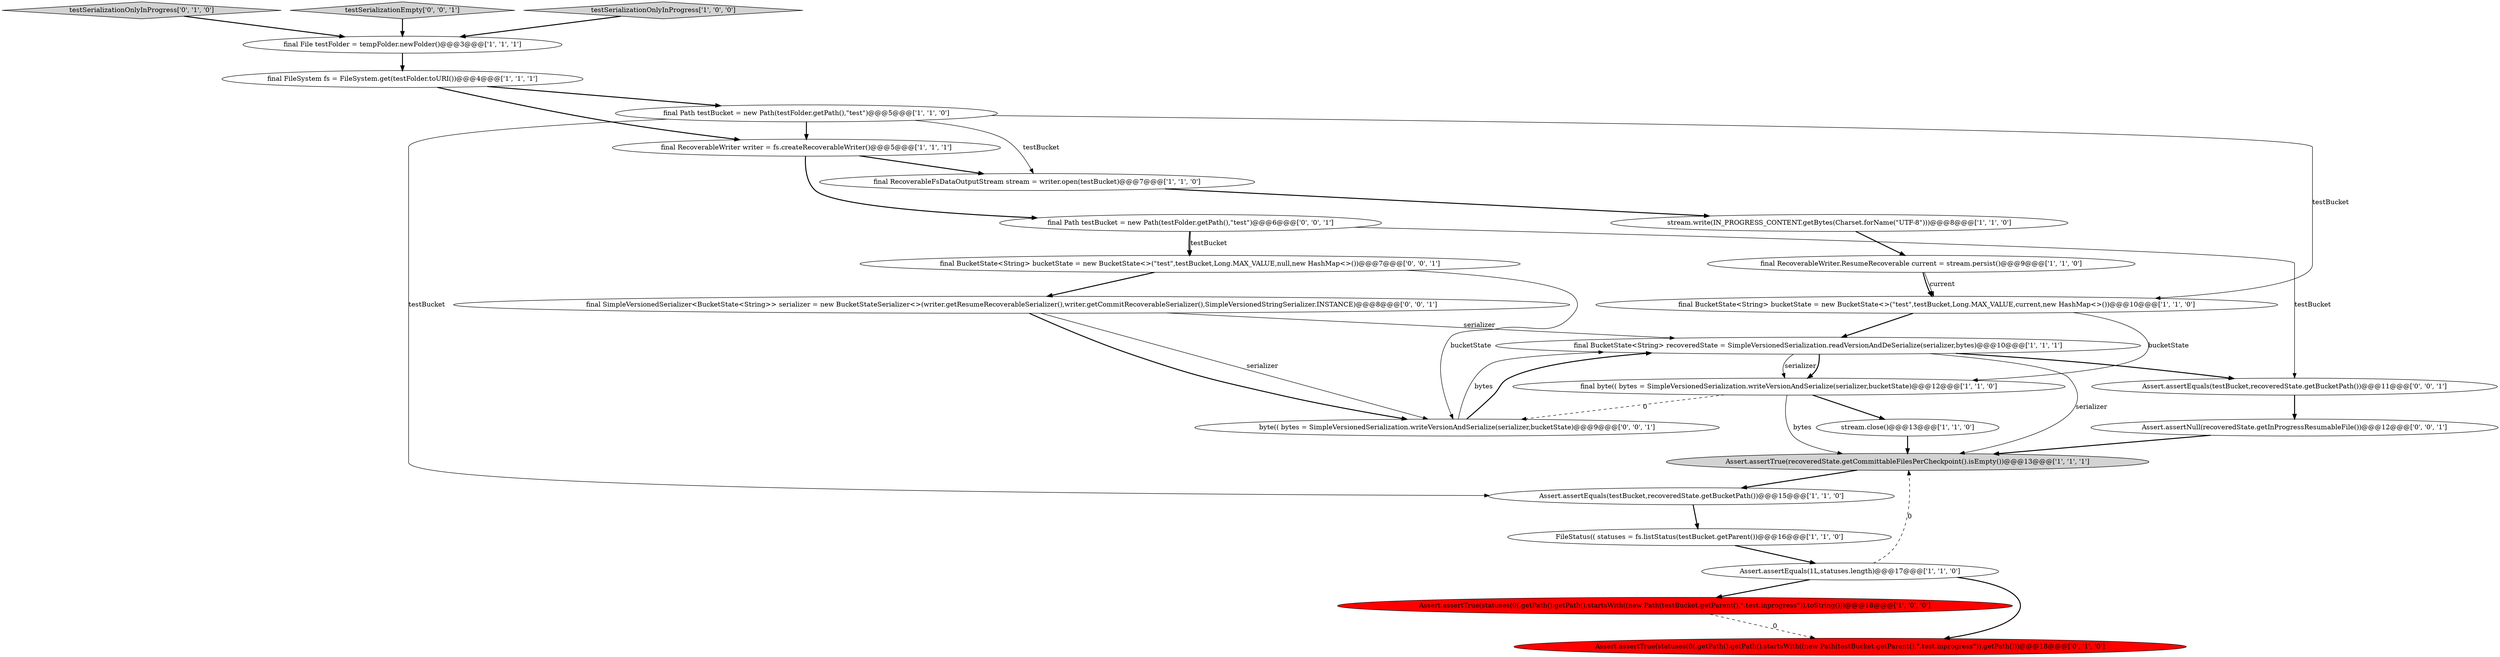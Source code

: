 digraph {
20 [style = filled, label = "Assert.assertNull(recoveredState.getInProgressResumableFile())@@@12@@@['0', '0', '1']", fillcolor = white, shape = ellipse image = "AAA0AAABBB3BBB"];
19 [style = filled, label = "final Path testBucket = new Path(testFolder.getPath(),\"test\")@@@6@@@['0', '0', '1']", fillcolor = white, shape = ellipse image = "AAA0AAABBB3BBB"];
11 [style = filled, label = "stream.close()@@@13@@@['1', '1', '0']", fillcolor = white, shape = ellipse image = "AAA0AAABBB1BBB"];
10 [style = filled, label = "Assert.assertEquals(testBucket,recoveredState.getBucketPath())@@@15@@@['1', '1', '0']", fillcolor = white, shape = ellipse image = "AAA0AAABBB1BBB"];
22 [style = filled, label = "final SimpleVersionedSerializer<BucketState<String>> serializer = new BucketStateSerializer<>(writer.getResumeRecoverableSerializer(),writer.getCommitRecoverableSerializer(),SimpleVersionedStringSerializer.INSTANCE)@@@8@@@['0', '0', '1']", fillcolor = white, shape = ellipse image = "AAA0AAABBB3BBB"];
25 [style = filled, label = "final BucketState<String> bucketState = new BucketState<>(\"test\",testBucket,Long.MAX_VALUE,null,new HashMap<>())@@@7@@@['0', '0', '1']", fillcolor = white, shape = ellipse image = "AAA0AAABBB3BBB"];
18 [style = filled, label = "testSerializationOnlyInProgress['0', '1', '0']", fillcolor = lightgray, shape = diamond image = "AAA0AAABBB2BBB"];
12 [style = filled, label = "Assert.assertEquals(1L,statuses.length)@@@17@@@['1', '1', '0']", fillcolor = white, shape = ellipse image = "AAA0AAABBB1BBB"];
21 [style = filled, label = "testSerializationEmpty['0', '0', '1']", fillcolor = lightgray, shape = diamond image = "AAA0AAABBB3BBB"];
1 [style = filled, label = "final FileSystem fs = FileSystem.get(testFolder.toURI())@@@4@@@['1', '1', '1']", fillcolor = white, shape = ellipse image = "AAA0AAABBB1BBB"];
24 [style = filled, label = "byte(( bytes = SimpleVersionedSerialization.writeVersionAndSerialize(serializer,bucketState)@@@9@@@['0', '0', '1']", fillcolor = white, shape = ellipse image = "AAA0AAABBB3BBB"];
2 [style = filled, label = "Assert.assertTrue(statuses(0(.getPath().getPath().startsWith((new Path(testBucket.getParent(),\".test.inprogress\")).toString()))@@@18@@@['1', '0', '0']", fillcolor = red, shape = ellipse image = "AAA1AAABBB1BBB"];
9 [style = filled, label = "final RecoverableWriter.ResumeRecoverable current = stream.persist()@@@9@@@['1', '1', '0']", fillcolor = white, shape = ellipse image = "AAA0AAABBB1BBB"];
13 [style = filled, label = "final BucketState<String> bucketState = new BucketState<>(\"test\",testBucket,Long.MAX_VALUE,current,new HashMap<>())@@@10@@@['1', '1', '0']", fillcolor = white, shape = ellipse image = "AAA0AAABBB1BBB"];
15 [style = filled, label = "final File testFolder = tempFolder.newFolder()@@@3@@@['1', '1', '1']", fillcolor = white, shape = ellipse image = "AAA0AAABBB1BBB"];
7 [style = filled, label = "stream.write(IN_PROGRESS_CONTENT.getBytes(Charset.forName(\"UTF-8\")))@@@8@@@['1', '1', '0']", fillcolor = white, shape = ellipse image = "AAA0AAABBB1BBB"];
14 [style = filled, label = "FileStatus(( statuses = fs.listStatus(testBucket.getParent())@@@16@@@['1', '1', '0']", fillcolor = white, shape = ellipse image = "AAA0AAABBB1BBB"];
6 [style = filled, label = "testSerializationOnlyInProgress['1', '0', '0']", fillcolor = lightgray, shape = diamond image = "AAA0AAABBB1BBB"];
23 [style = filled, label = "Assert.assertEquals(testBucket,recoveredState.getBucketPath())@@@11@@@['0', '0', '1']", fillcolor = white, shape = ellipse image = "AAA0AAABBB3BBB"];
3 [style = filled, label = "final RecoverableFsDataOutputStream stream = writer.open(testBucket)@@@7@@@['1', '1', '0']", fillcolor = white, shape = ellipse image = "AAA0AAABBB1BBB"];
16 [style = filled, label = "final Path testBucket = new Path(testFolder.getPath(),\"test\")@@@5@@@['1', '1', '0']", fillcolor = white, shape = ellipse image = "AAA0AAABBB1BBB"];
17 [style = filled, label = "Assert.assertTrue(statuses(0(.getPath().getPath().startsWith((new Path(testBucket.getParent(),\".test.inprogress\")).getPath()))@@@18@@@['0', '1', '0']", fillcolor = red, shape = ellipse image = "AAA1AAABBB2BBB"];
8 [style = filled, label = "final BucketState<String> recoveredState = SimpleVersionedSerialization.readVersionAndDeSerialize(serializer,bytes)@@@10@@@['1', '1', '1']", fillcolor = white, shape = ellipse image = "AAA0AAABBB1BBB"];
5 [style = filled, label = "final RecoverableWriter writer = fs.createRecoverableWriter()@@@5@@@['1', '1', '1']", fillcolor = white, shape = ellipse image = "AAA0AAABBB1BBB"];
0 [style = filled, label = "final byte(( bytes = SimpleVersionedSerialization.writeVersionAndSerialize(serializer,bucketState)@@@12@@@['1', '1', '0']", fillcolor = white, shape = ellipse image = "AAA0AAABBB1BBB"];
4 [style = filled, label = "Assert.assertTrue(recoveredState.getCommittableFilesPerCheckpoint().isEmpty())@@@13@@@['1', '1', '1']", fillcolor = lightgray, shape = ellipse image = "AAA0AAABBB1BBB"];
1->5 [style = bold, label=""];
5->3 [style = bold, label=""];
4->10 [style = bold, label=""];
16->3 [style = solid, label="testBucket"];
9->13 [style = solid, label="current"];
0->4 [style = solid, label="bytes"];
23->20 [style = bold, label=""];
8->23 [style = bold, label=""];
25->22 [style = bold, label=""];
10->14 [style = bold, label=""];
19->23 [style = solid, label="testBucket"];
21->15 [style = bold, label=""];
11->4 [style = bold, label=""];
12->17 [style = bold, label=""];
18->15 [style = bold, label=""];
8->0 [style = solid, label="serializer"];
22->24 [style = solid, label="serializer"];
8->4 [style = solid, label="serializer"];
0->11 [style = bold, label=""];
13->0 [style = solid, label="bucketState"];
16->10 [style = solid, label="testBucket"];
2->17 [style = dashed, label="0"];
19->25 [style = bold, label=""];
6->15 [style = bold, label=""];
20->4 [style = bold, label=""];
24->8 [style = solid, label="bytes"];
8->0 [style = bold, label=""];
7->9 [style = bold, label=""];
5->19 [style = bold, label=""];
12->2 [style = bold, label=""];
12->4 [style = dashed, label="0"];
3->7 [style = bold, label=""];
1->16 [style = bold, label=""];
19->25 [style = solid, label="testBucket"];
14->12 [style = bold, label=""];
25->24 [style = solid, label="bucketState"];
16->5 [style = bold, label=""];
0->24 [style = dashed, label="0"];
22->8 [style = solid, label="serializer"];
22->24 [style = bold, label=""];
24->8 [style = bold, label=""];
13->8 [style = bold, label=""];
16->13 [style = solid, label="testBucket"];
9->13 [style = bold, label=""];
15->1 [style = bold, label=""];
}

